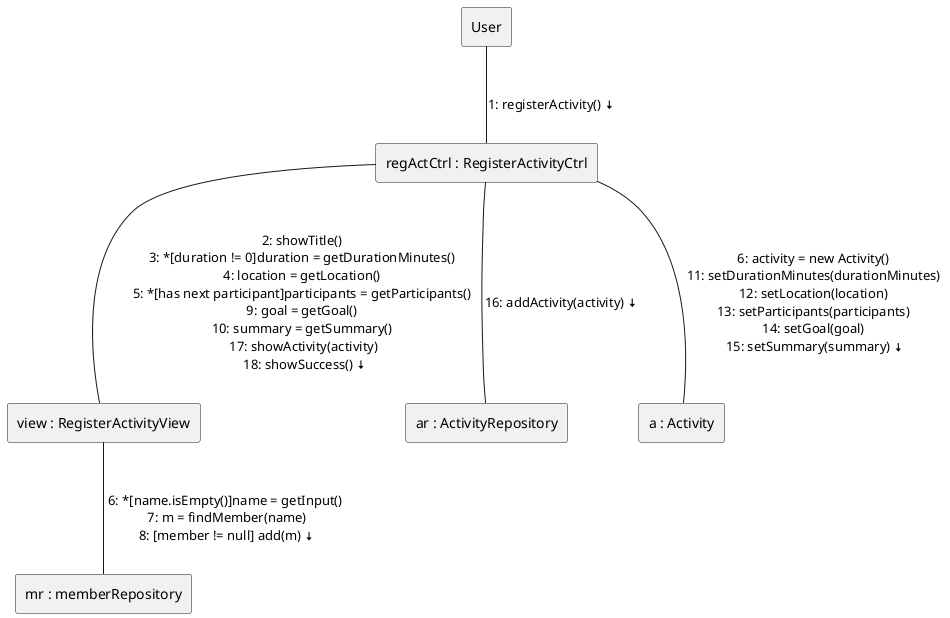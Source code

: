 @startuml
rectangle User
rectangle "regActCtrl : RegisterActivityCtrl" as Ctrl
rectangle "view : RegisterActivityView" as View
rectangle "mr : memberRepository" as MemberRepo
rectangle "ar : ActivityRepository" as ActivityRepo
rectangle "a : Activity" as Activity

User --(Ctrl): \n1: registerActivity() <&arrow-bottom>

Ctrl --(View): \n2: showTitle() \n3: *[duration != 0]duration = getDurationMinutes() \n4: location = getLocation() \n5: *[has next participant]participants = getParticipants() \n9: goal = getGoal() \n10: summary = getSummary() \n 17: showActivity(activity) \n 18: showSuccess() <&arrow-bottom>

View --(MemberRepo): \n 6: *[name.isEmpty()]name = getInput() \n 7: m = findMember(name)\n 8: [member != null] add(m) <&arrow-bottom>

Ctrl --(Activity): \n6: activity = new Activity() \n11: setDurationMinutes(durationMinutes) \n12: setLocation(location) \n13: setParticipants(participants) \n14: setGoal(goal) \n15: setSummary(summary) <&arrow-bottom>

Ctrl --(ActivityRepo): \n16: addActivity(activity) <&arrow-bottom>

@enduml
 
